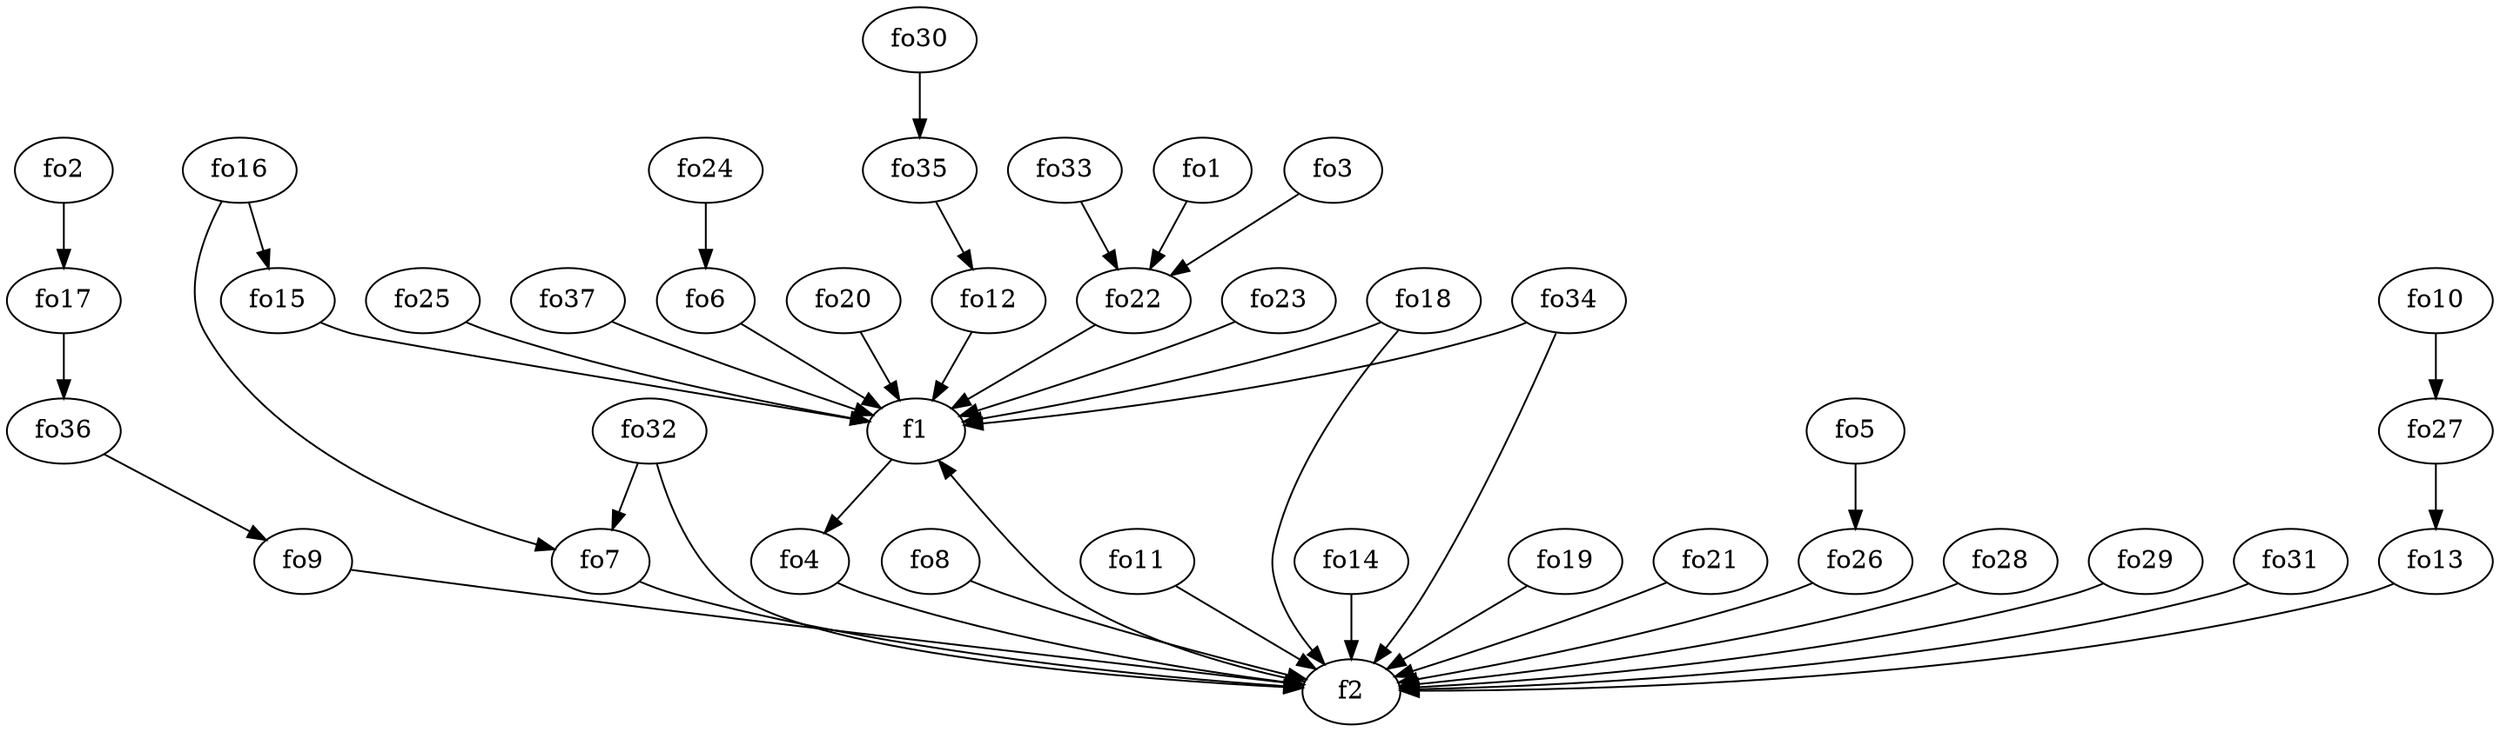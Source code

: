 strict digraph  {
f1;
f2;
fo1;
fo2;
fo3;
fo4;
fo5;
fo6;
fo7;
fo8;
fo9;
fo10;
fo11;
fo12;
fo13;
fo14;
fo15;
fo16;
fo17;
fo18;
fo19;
fo20;
fo21;
fo22;
fo23;
fo24;
fo25;
fo26;
fo27;
fo28;
fo29;
fo30;
fo31;
fo32;
fo33;
fo34;
fo35;
fo36;
fo37;
f1 -> fo4  [weight=2];
f2 -> f1  [weight=2];
fo1 -> fo22  [weight=2];
fo2 -> fo17  [weight=2];
fo3 -> fo22  [weight=2];
fo4 -> f2  [weight=2];
fo5 -> fo26  [weight=2];
fo6 -> f1  [weight=2];
fo7 -> f2  [weight=2];
fo8 -> f2  [weight=2];
fo9 -> f2  [weight=2];
fo10 -> fo27  [weight=2];
fo11 -> f2  [weight=2];
fo12 -> f1  [weight=2];
fo13 -> f2  [weight=2];
fo14 -> f2  [weight=2];
fo15 -> f1  [weight=2];
fo16 -> fo7  [weight=2];
fo16 -> fo15  [weight=2];
fo17 -> fo36  [weight=2];
fo18 -> f2  [weight=2];
fo18 -> f1  [weight=2];
fo19 -> f2  [weight=2];
fo20 -> f1  [weight=2];
fo21 -> f2  [weight=2];
fo22 -> f1  [weight=2];
fo23 -> f1  [weight=2];
fo24 -> fo6  [weight=2];
fo25 -> f1  [weight=2];
fo26 -> f2  [weight=2];
fo27 -> fo13  [weight=2];
fo28 -> f2  [weight=2];
fo29 -> f2  [weight=2];
fo30 -> fo35  [weight=2];
fo31 -> f2  [weight=2];
fo32 -> fo7  [weight=2];
fo32 -> f2  [weight=2];
fo33 -> fo22  [weight=2];
fo34 -> f2  [weight=2];
fo34 -> f1  [weight=2];
fo35 -> fo12  [weight=2];
fo36 -> fo9  [weight=2];
fo37 -> f1  [weight=2];
}

